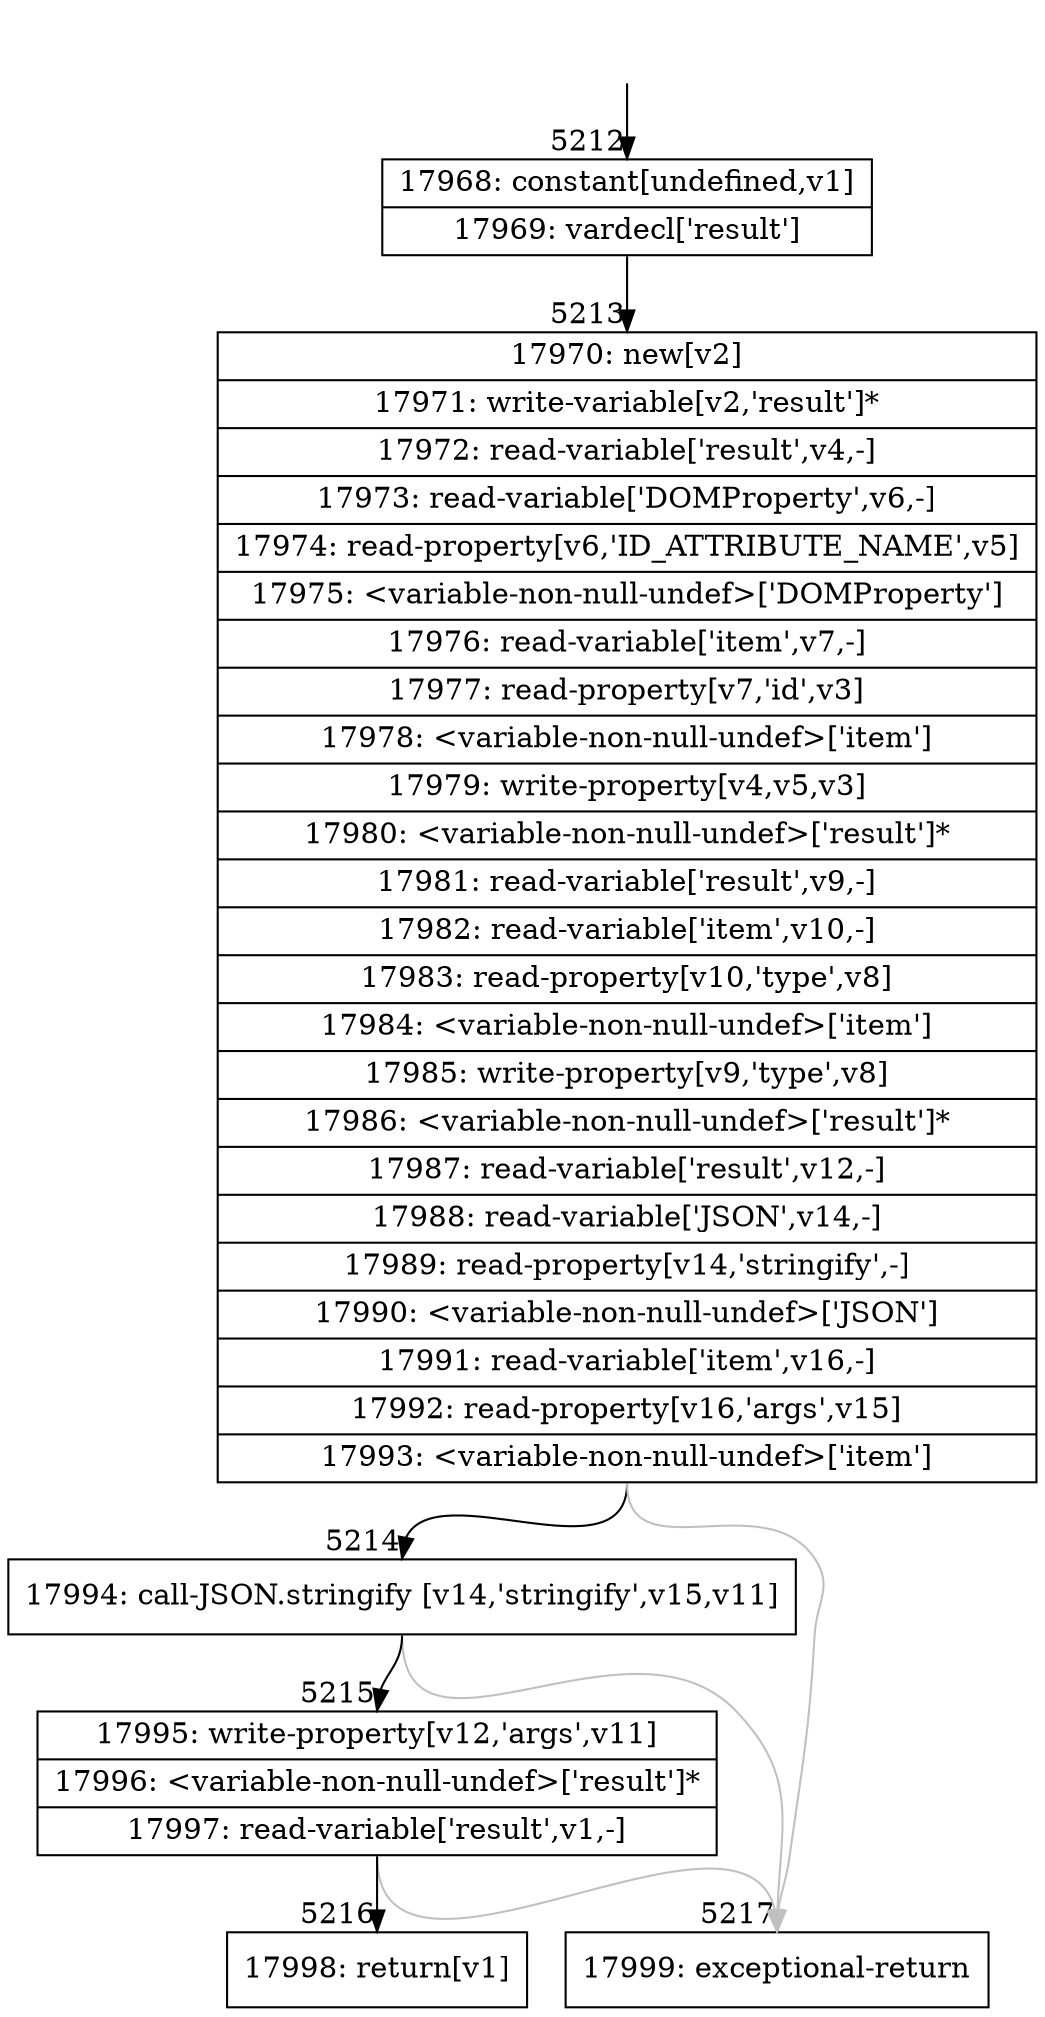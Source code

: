 digraph {
rankdir="TD"
BB_entry356[shape=none,label=""];
BB_entry356 -> BB5212 [tailport=s, headport=n, headlabel="    5212"]
BB5212 [shape=record label="{17968: constant[undefined,v1]|17969: vardecl['result']}" ] 
BB5212 -> BB5213 [tailport=s, headport=n, headlabel="      5213"]
BB5213 [shape=record label="{17970: new[v2]|17971: write-variable[v2,'result']*|17972: read-variable['result',v4,-]|17973: read-variable['DOMProperty',v6,-]|17974: read-property[v6,'ID_ATTRIBUTE_NAME',v5]|17975: \<variable-non-null-undef\>['DOMProperty']|17976: read-variable['item',v7,-]|17977: read-property[v7,'id',v3]|17978: \<variable-non-null-undef\>['item']|17979: write-property[v4,v5,v3]|17980: \<variable-non-null-undef\>['result']*|17981: read-variable['result',v9,-]|17982: read-variable['item',v10,-]|17983: read-property[v10,'type',v8]|17984: \<variable-non-null-undef\>['item']|17985: write-property[v9,'type',v8]|17986: \<variable-non-null-undef\>['result']*|17987: read-variable['result',v12,-]|17988: read-variable['JSON',v14,-]|17989: read-property[v14,'stringify',-]|17990: \<variable-non-null-undef\>['JSON']|17991: read-variable['item',v16,-]|17992: read-property[v16,'args',v15]|17993: \<variable-non-null-undef\>['item']}" ] 
BB5213 -> BB5214 [tailport=s, headport=n, headlabel="      5214"]
BB5213 -> BB5217 [tailport=s, headport=n, color=gray, headlabel="      5217"]
BB5214 [shape=record label="{17994: call-JSON.stringify [v14,'stringify',v15,v11]}" ] 
BB5214 -> BB5215 [tailport=s, headport=n, headlabel="      5215"]
BB5214 -> BB5217 [tailport=s, headport=n, color=gray]
BB5215 [shape=record label="{17995: write-property[v12,'args',v11]|17996: \<variable-non-null-undef\>['result']*|17997: read-variable['result',v1,-]}" ] 
BB5215 -> BB5216 [tailport=s, headport=n, headlabel="      5216"]
BB5215 -> BB5217 [tailport=s, headport=n, color=gray]
BB5216 [shape=record label="{17998: return[v1]}" ] 
BB5217 [shape=record label="{17999: exceptional-return}" ] 
//#$~ 9444
}

